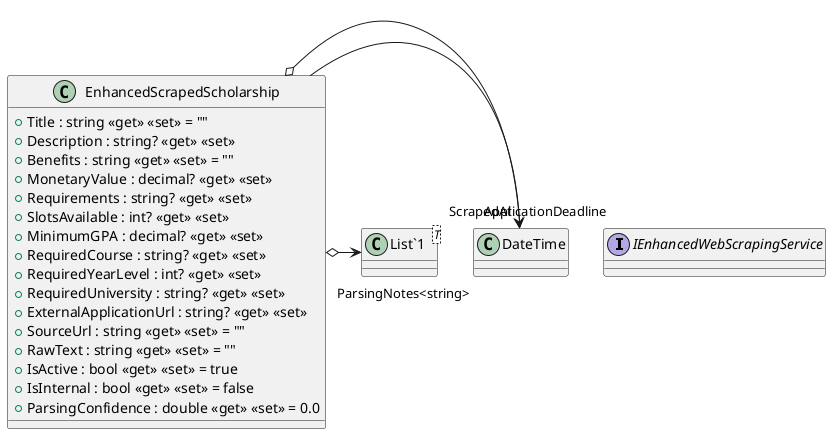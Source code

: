 @startuml
interface IEnhancedWebScrapingService {
}
class EnhancedScrapedScholarship {
    + Title : string <<get>> <<set>> = ""
    + Description : string? <<get>> <<set>>
    + Benefits : string <<get>> <<set>> = ""
    + MonetaryValue : decimal? <<get>> <<set>>
    + Requirements : string? <<get>> <<set>>
    + SlotsAvailable : int? <<get>> <<set>>
    + MinimumGPA : decimal? <<get>> <<set>>
    + RequiredCourse : string? <<get>> <<set>>
    + RequiredYearLevel : int? <<get>> <<set>>
    + RequiredUniversity : string? <<get>> <<set>>
    + ExternalApplicationUrl : string? <<get>> <<set>>
    + SourceUrl : string <<get>> <<set>> = ""
    + RawText : string <<get>> <<set>> = ""
    + IsActive : bool <<get>> <<set>> = true
    + IsInternal : bool <<get>> <<set>> = false
    + ParsingConfidence : double <<get>> <<set>> = 0.0
}
class "List`1"<T> {
}
EnhancedScrapedScholarship --> "ApplicationDeadline" DateTime
EnhancedScrapedScholarship o-> "ScrapedAt" DateTime
EnhancedScrapedScholarship o-> "ParsingNotes<string>" "List`1"
@enduml

